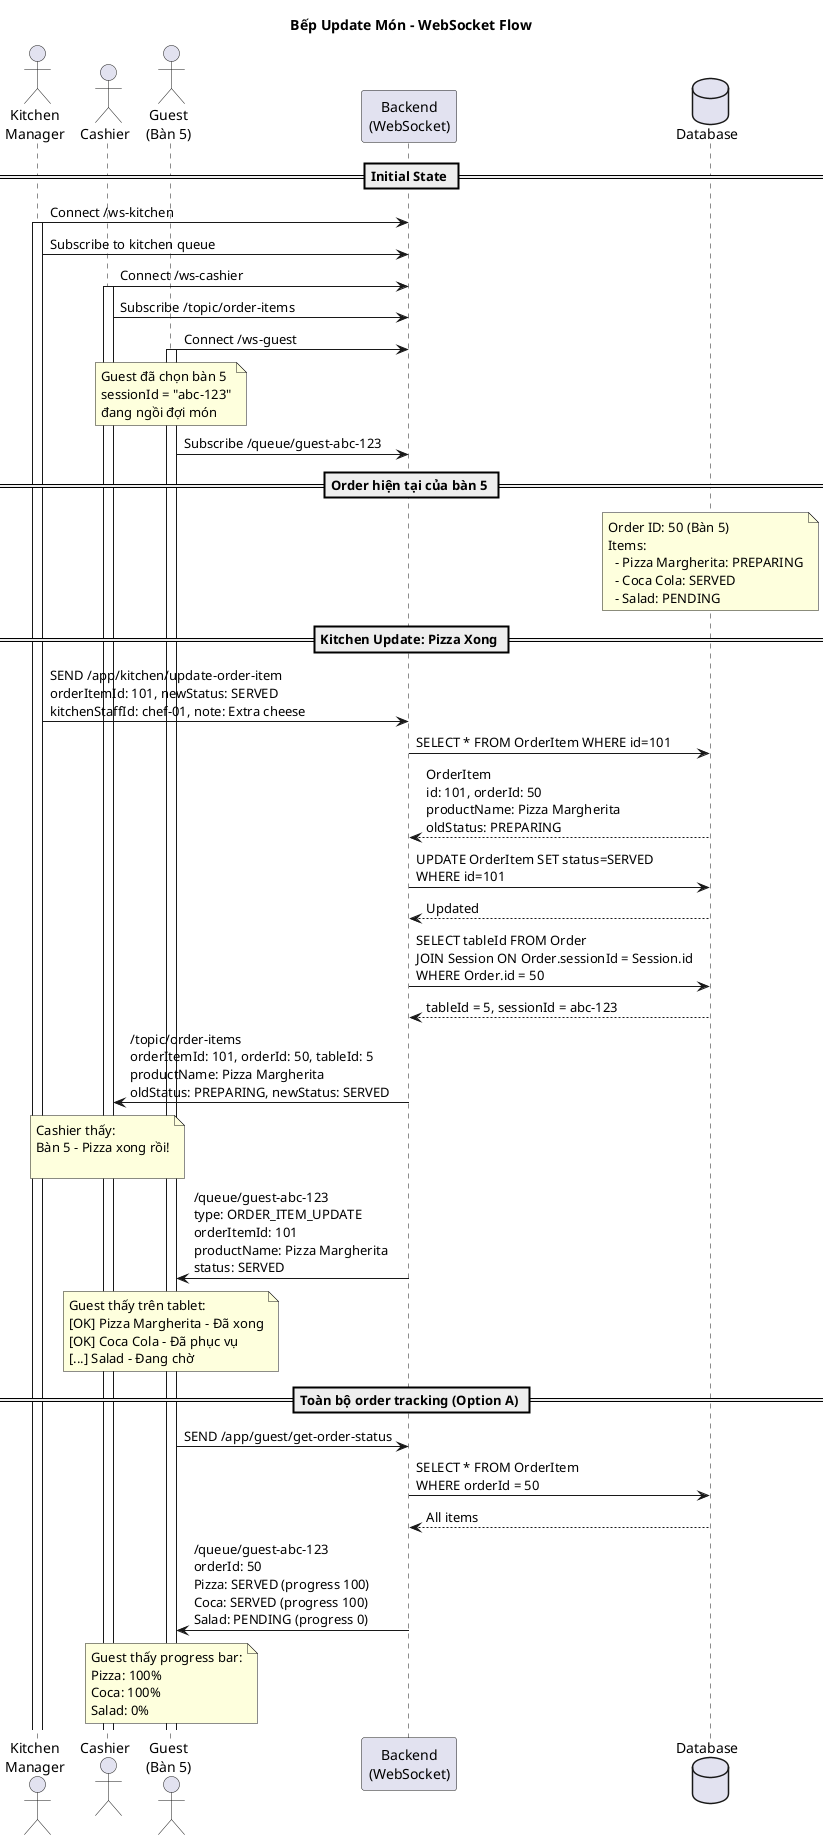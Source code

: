 @startuml KitchenUpdateOrderItem
title Bếp Update Món - WebSocket Flow

actor "Kitchen\nManager" as Kitchen
actor "Cashier" as Cashier
actor "Guest\n(Bàn 5)" as Guest
participant "Backend\n(WebSocket)" as Backend
database "Database" as DB

== Initial State ==
Kitchen -> Backend: Connect /ws-kitchen
activate Kitchen
Kitchen -> Backend: Subscribe to kitchen queue

Cashier -> Backend: Connect /ws-cashier
activate Cashier
Cashier -> Backend: Subscribe /topic/order-items

Guest -> Backend: Connect /ws-guest
activate Guest
note over Guest: Guest đã chọn bàn 5\nsessionId = "abc-123"\nđang ngồi đợi món
Guest -> Backend: Subscribe /queue/guest-abc-123

== Order hiện tại của bàn 5 ==
note over DB
Order ID: 50 (Bàn 5)
Items:
  - Pizza Margherita: PREPARING
  - Coca Cola: SERVED
  - Salad: PENDING
end note

== Kitchen Update: Pizza Xong ==
Kitchen -> Backend: SEND /app/kitchen/update-order-item\norderItemId: 101, newStatus: SERVED\nkitchenStaffId: chef-01, note: Extra cheese

Backend -> DB: SELECT * FROM OrderItem WHERE id=101
DB --> Backend: OrderItem\nid: 101, orderId: 50\nproductName: Pizza Margherita\noldStatus: PREPARING

Backend -> DB: UPDATE OrderItem SET status=SERVED\nWHERE id=101
DB --> Backend: Updated

Backend -> DB: SELECT tableId FROM Order\nJOIN Session ON Order.sessionId = Session.id\nWHERE Order.id = 50
DB --> Backend: tableId = 5, sessionId = abc-123

Backend -> Cashier: /topic/order-items\norderItemId: 101, orderId: 50, tableId: 5\nproductName: Pizza Margherita\noldStatus: PREPARING, newStatus: SERVED
note over Cashier: Cashier thấy:\nBàn 5 - Pizza xong rồi!\n

Backend -> Guest: /queue/guest-abc-123\ntype: ORDER_ITEM_UPDATE\norderItemId: 101\nproductName: Pizza Margherita\nstatus: SERVED
note over Guest: Guest thấy trên tablet:\n[OK] Pizza Margherita - Đã xong\n[OK] Coca Cola - Đã phục vụ\n[...] Salad - Đang chờ

== Toàn bộ order tracking (Option A) ==
Guest -> Backend: SEND /app/guest/get-order-status
Backend -> DB: SELECT * FROM OrderItem\nWHERE orderId = 50
DB --> Backend: All items

Backend -> Guest: /queue/guest-abc-123\norderId: 50\nPizza: SERVED (progress 100)\nCoca: SERVED (progress 100)\nSalad: PENDING (progress 0)

note over Guest: Guest thấy progress bar:\nPizza: 100%\nCoca: 100%\nSalad: 0%

@enduml

